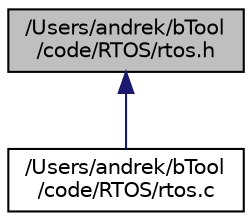 digraph "/Users/andrek/bTool/code/RTOS/rtos.h"
{
  edge [fontname="Helvetica",fontsize="10",labelfontname="Helvetica",labelfontsize="10"];
  node [fontname="Helvetica",fontsize="10",shape=record];
  Node1 [label="/Users/andrek/bTool\l/code/RTOS/rtos.h",height=0.2,width=0.4,color="black", fillcolor="grey75", style="filled" fontcolor="black"];
  Node1 -> Node2 [dir="back",color="midnightblue",fontsize="10",style="solid",fontname="Helvetica"];
  Node2 [label="/Users/andrek/bTool\l/code/RTOS/rtos.c",height=0.2,width=0.4,color="black", fillcolor="white", style="filled",URL="$rtos_8c.html"];
}
